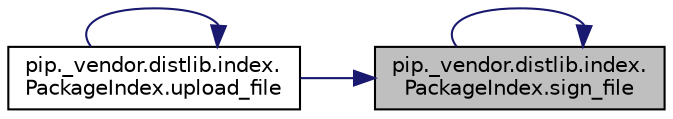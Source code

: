 digraph "pip._vendor.distlib.index.PackageIndex.sign_file"
{
 // LATEX_PDF_SIZE
  edge [fontname="Helvetica",fontsize="10",labelfontname="Helvetica",labelfontsize="10"];
  node [fontname="Helvetica",fontsize="10",shape=record];
  rankdir="RL";
  Node1 [label="pip._vendor.distlib.index.\lPackageIndex.sign_file",height=0.2,width=0.4,color="black", fillcolor="grey75", style="filled", fontcolor="black",tooltip=" "];
  Node1 -> Node1 [dir="back",color="midnightblue",fontsize="10",style="solid",fontname="Helvetica"];
  Node1 -> Node2 [dir="back",color="midnightblue",fontsize="10",style="solid",fontname="Helvetica"];
  Node2 [label="pip._vendor.distlib.index.\lPackageIndex.upload_file",height=0.2,width=0.4,color="black", fillcolor="white", style="filled",URL="$d3/df2/classpip_1_1__vendor_1_1distlib_1_1index_1_1_package_index.html#ac0d22630f5bafe54842ca287b142ea84",tooltip=" "];
  Node2 -> Node2 [dir="back",color="midnightblue",fontsize="10",style="solid",fontname="Helvetica"];
}
